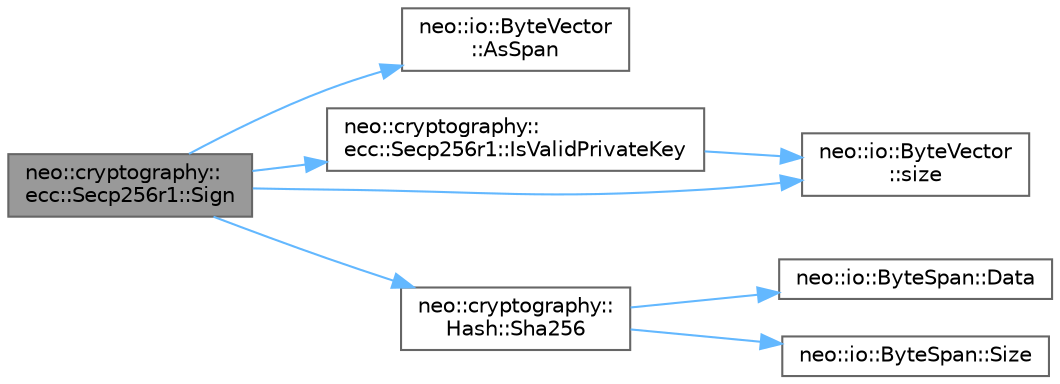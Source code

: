 digraph "neo::cryptography::ecc::Secp256r1::Sign"
{
 // LATEX_PDF_SIZE
  bgcolor="transparent";
  edge [fontname=Helvetica,fontsize=10,labelfontname=Helvetica,labelfontsize=10];
  node [fontname=Helvetica,fontsize=10,shape=box,height=0.2,width=0.4];
  rankdir="LR";
  Node1 [id="Node000001",label="neo::cryptography::\lecc::Secp256r1::Sign",height=0.2,width=0.4,color="gray40", fillcolor="grey60", style="filled", fontcolor="black",tooltip="Sign data with private key."];
  Node1 -> Node2 [id="edge8_Node000001_Node000002",color="steelblue1",style="solid",tooltip=" "];
  Node2 [id="Node000002",label="neo::io::ByteVector\l::AsSpan",height=0.2,width=0.4,color="grey40", fillcolor="white", style="filled",URL="$classneo_1_1io_1_1_byte_vector.html#a95791d958ed4ec88d32e811b51d90451",tooltip="Converts the ByteVector to a ByteSpan."];
  Node1 -> Node3 [id="edge9_Node000001_Node000003",color="steelblue1",style="solid",tooltip=" "];
  Node3 [id="Node000003",label="neo::cryptography::\lecc::Secp256r1::IsValidPrivateKey",height=0.2,width=0.4,color="grey40", fillcolor="white", style="filled",URL="$classneo_1_1cryptography_1_1ecc_1_1_secp256r1.html#aaa9d4700c82e1f69d64e647cc3bd11ff",tooltip="Validate private key."];
  Node3 -> Node4 [id="edge10_Node000003_Node000004",color="steelblue1",style="solid",tooltip=" "];
  Node4 [id="Node000004",label="neo::io::ByteVector\l::size",height=0.2,width=0.4,color="grey40", fillcolor="white", style="filled",URL="$classneo_1_1io_1_1_byte_vector.html#aa810a2a94af643c2ec1e2400da53d3d7",tooltip="Gets the size of the ByteVector (STL compatibility)."];
  Node1 -> Node5 [id="edge11_Node000001_Node000005",color="steelblue1",style="solid",tooltip=" "];
  Node5 [id="Node000005",label="neo::cryptography::\lHash::Sha256",height=0.2,width=0.4,color="grey40", fillcolor="white", style="filled",URL="$classneo_1_1cryptography_1_1_hash.html#a45b12e21ad2391d1919f3eb7b61f683a",tooltip="Computes SHA256 hash."];
  Node5 -> Node6 [id="edge12_Node000005_Node000006",color="steelblue1",style="solid",tooltip=" "];
  Node6 [id="Node000006",label="neo::io::ByteSpan::Data",height=0.2,width=0.4,color="grey40", fillcolor="white", style="filled",URL="$classneo_1_1io_1_1_byte_span.html#a0285a19eb5cd212ecd1079e0bc5e494c",tooltip="Gets a pointer to the data."];
  Node5 -> Node7 [id="edge13_Node000005_Node000007",color="steelblue1",style="solid",tooltip=" "];
  Node7 [id="Node000007",label="neo::io::ByteSpan::Size",height=0.2,width=0.4,color="grey40", fillcolor="white", style="filled",URL="$classneo_1_1io_1_1_byte_span.html#a4a869430800a37dcbeefac6f36468fcb",tooltip="Gets the size of the ByteSpan."];
  Node1 -> Node4 [id="edge14_Node000001_Node000004",color="steelblue1",style="solid",tooltip=" "];
}
